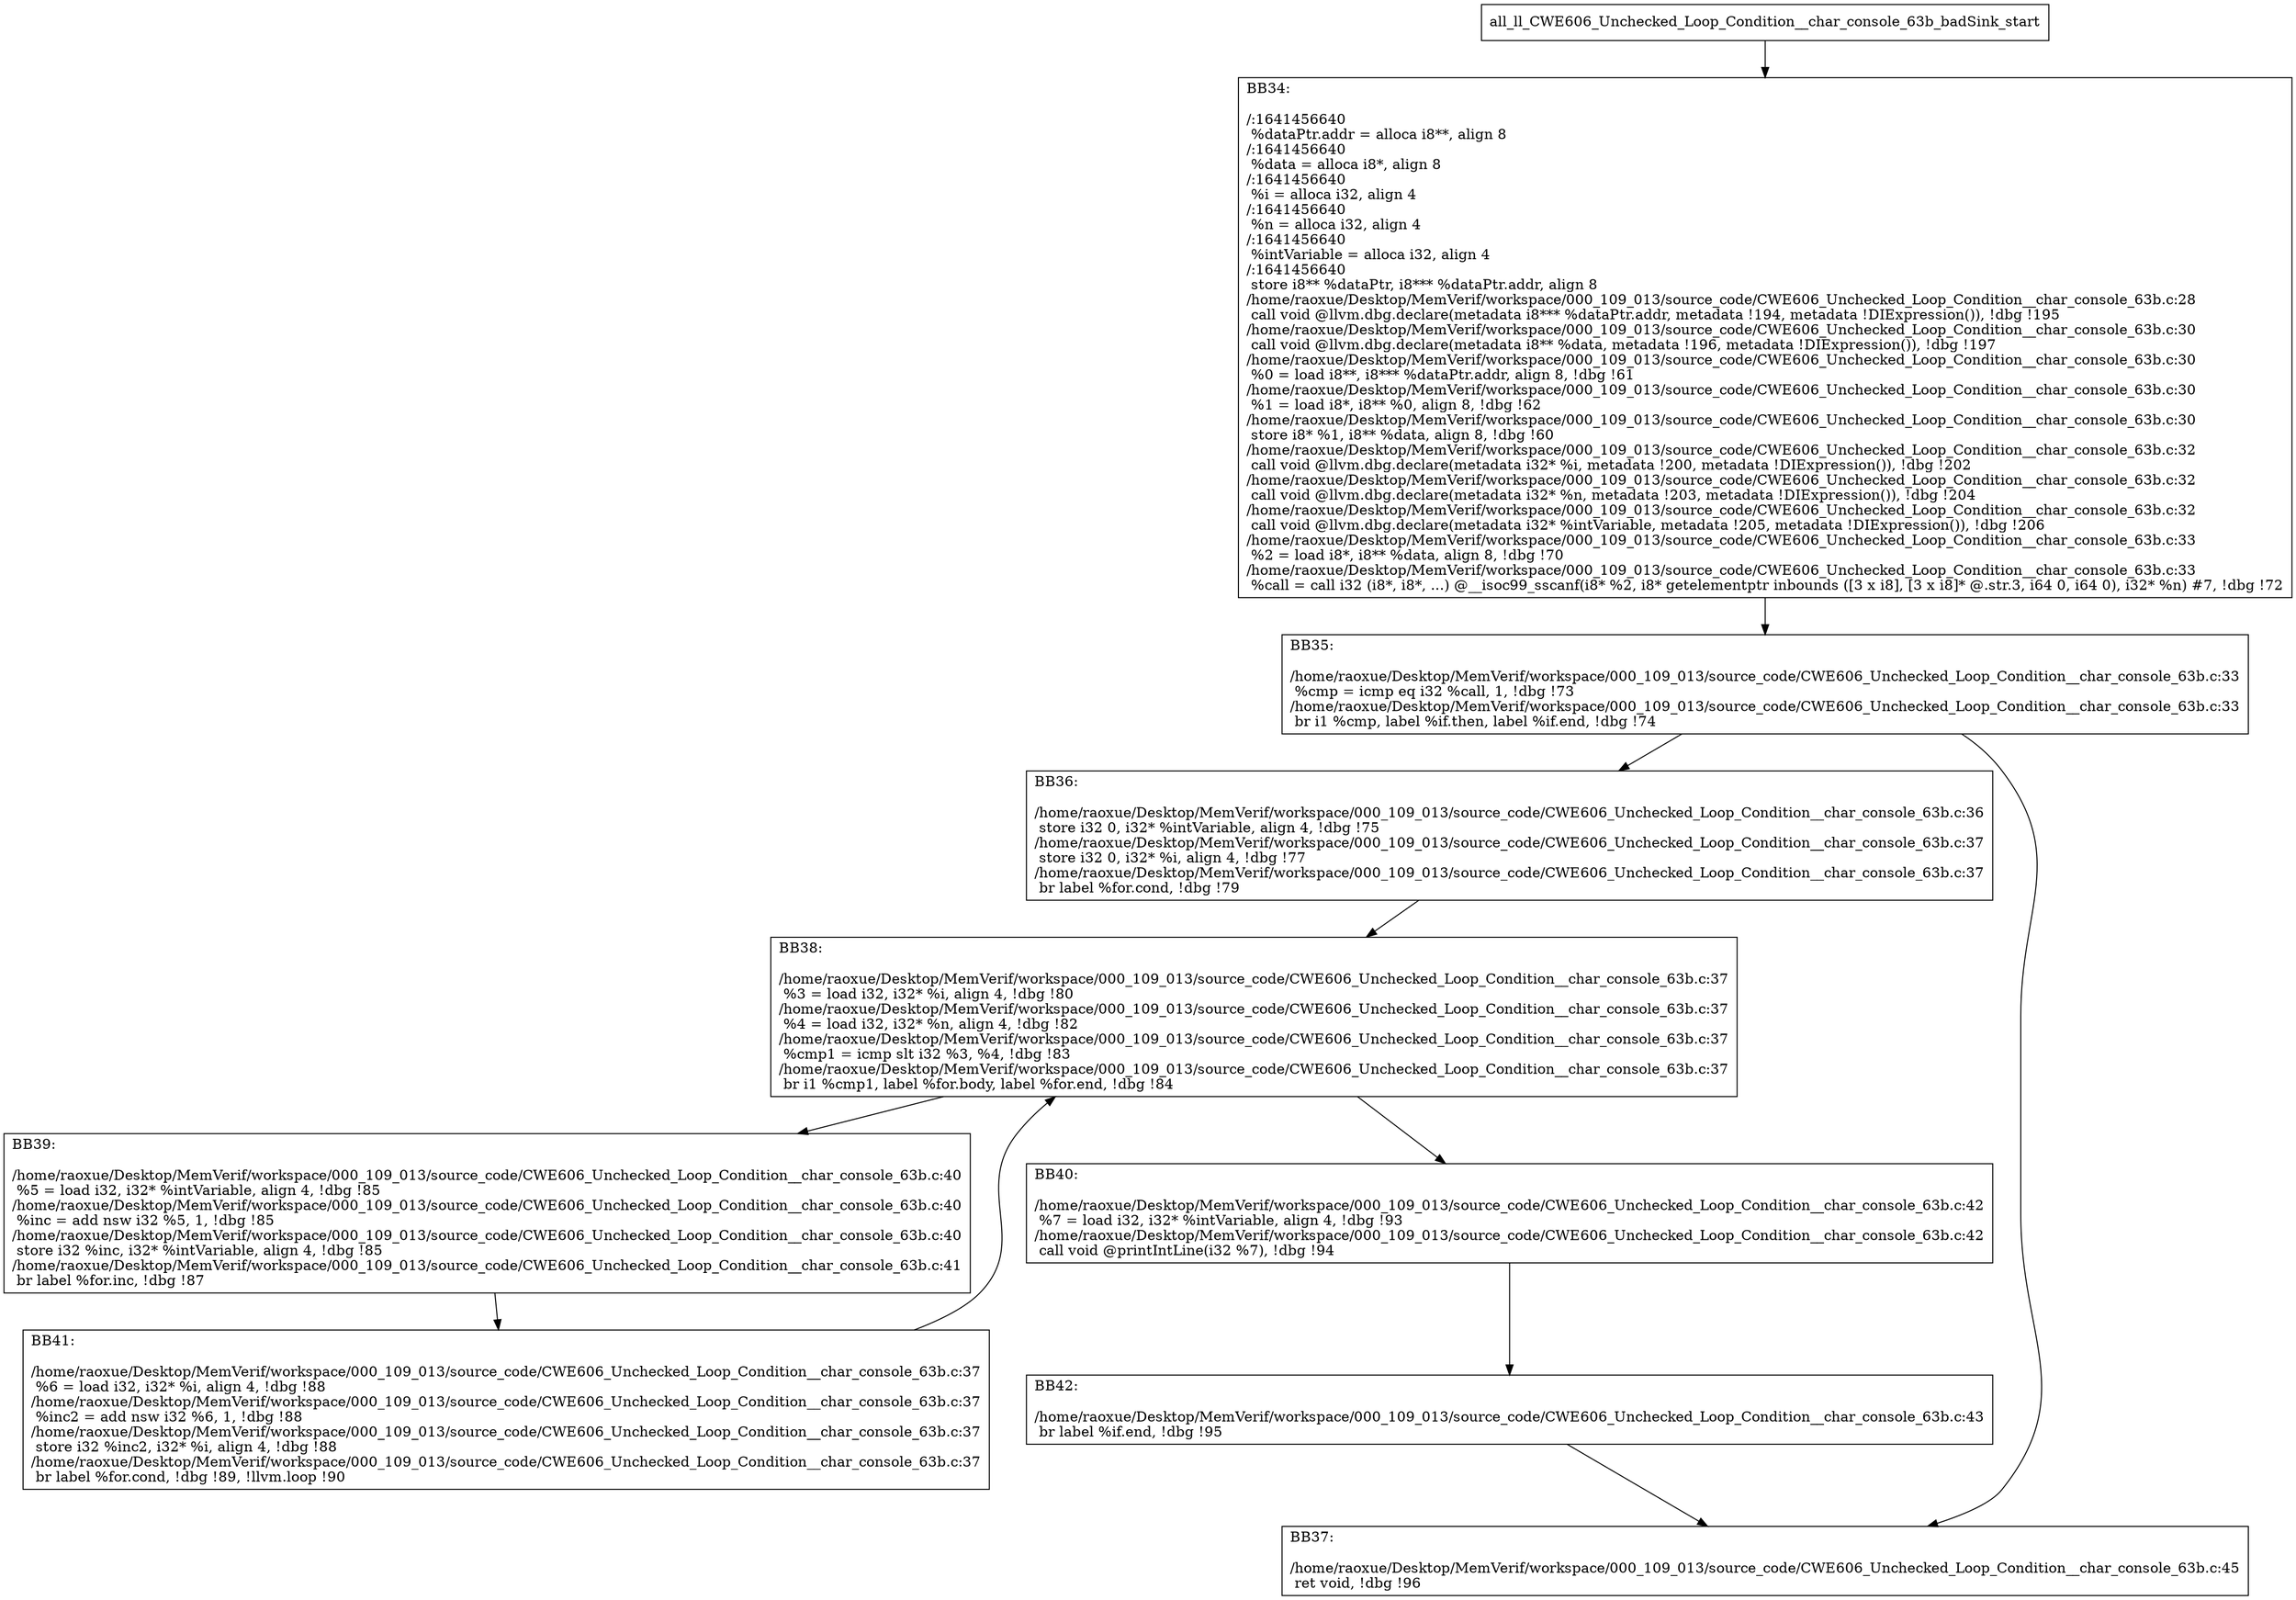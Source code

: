 digraph "CFG for'all_ll_CWE606_Unchecked_Loop_Condition__char_console_63b_badSink' function" {
	BBall_ll_CWE606_Unchecked_Loop_Condition__char_console_63b_badSink_start[shape=record,label="{all_ll_CWE606_Unchecked_Loop_Condition__char_console_63b_badSink_start}"];
	BBall_ll_CWE606_Unchecked_Loop_Condition__char_console_63b_badSink_start-> all_ll_CWE606_Unchecked_Loop_Condition__char_console_63b_badSinkBB34;
	all_ll_CWE606_Unchecked_Loop_Condition__char_console_63b_badSinkBB34 [shape=record, label="{BB34:\l\l/:1641456640\l
  %dataPtr.addr = alloca i8**, align 8\l
/:1641456640\l
  %data = alloca i8*, align 8\l
/:1641456640\l
  %i = alloca i32, align 4\l
/:1641456640\l
  %n = alloca i32, align 4\l
/:1641456640\l
  %intVariable = alloca i32, align 4\l
/:1641456640\l
  store i8** %dataPtr, i8*** %dataPtr.addr, align 8\l
/home/raoxue/Desktop/MemVerif/workspace/000_109_013/source_code/CWE606_Unchecked_Loop_Condition__char_console_63b.c:28\l
  call void @llvm.dbg.declare(metadata i8*** %dataPtr.addr, metadata !194, metadata !DIExpression()), !dbg !195\l
/home/raoxue/Desktop/MemVerif/workspace/000_109_013/source_code/CWE606_Unchecked_Loop_Condition__char_console_63b.c:30\l
  call void @llvm.dbg.declare(metadata i8** %data, metadata !196, metadata !DIExpression()), !dbg !197\l
/home/raoxue/Desktop/MemVerif/workspace/000_109_013/source_code/CWE606_Unchecked_Loop_Condition__char_console_63b.c:30\l
  %0 = load i8**, i8*** %dataPtr.addr, align 8, !dbg !61\l
/home/raoxue/Desktop/MemVerif/workspace/000_109_013/source_code/CWE606_Unchecked_Loop_Condition__char_console_63b.c:30\l
  %1 = load i8*, i8** %0, align 8, !dbg !62\l
/home/raoxue/Desktop/MemVerif/workspace/000_109_013/source_code/CWE606_Unchecked_Loop_Condition__char_console_63b.c:30\l
  store i8* %1, i8** %data, align 8, !dbg !60\l
/home/raoxue/Desktop/MemVerif/workspace/000_109_013/source_code/CWE606_Unchecked_Loop_Condition__char_console_63b.c:32\l
  call void @llvm.dbg.declare(metadata i32* %i, metadata !200, metadata !DIExpression()), !dbg !202\l
/home/raoxue/Desktop/MemVerif/workspace/000_109_013/source_code/CWE606_Unchecked_Loop_Condition__char_console_63b.c:32\l
  call void @llvm.dbg.declare(metadata i32* %n, metadata !203, metadata !DIExpression()), !dbg !204\l
/home/raoxue/Desktop/MemVerif/workspace/000_109_013/source_code/CWE606_Unchecked_Loop_Condition__char_console_63b.c:32\l
  call void @llvm.dbg.declare(metadata i32* %intVariable, metadata !205, metadata !DIExpression()), !dbg !206\l
/home/raoxue/Desktop/MemVerif/workspace/000_109_013/source_code/CWE606_Unchecked_Loop_Condition__char_console_63b.c:33\l
  %2 = load i8*, i8** %data, align 8, !dbg !70\l
/home/raoxue/Desktop/MemVerif/workspace/000_109_013/source_code/CWE606_Unchecked_Loop_Condition__char_console_63b.c:33\l
  %call = call i32 (i8*, i8*, ...) @__isoc99_sscanf(i8* %2, i8* getelementptr inbounds ([3 x i8], [3 x i8]* @.str.3, i64 0, i64 0), i32* %n) #7, !dbg !72\l
}"];
	all_ll_CWE606_Unchecked_Loop_Condition__char_console_63b_badSinkBB34-> all_ll_CWE606_Unchecked_Loop_Condition__char_console_63b_badSinkBB35;
	all_ll_CWE606_Unchecked_Loop_Condition__char_console_63b_badSinkBB35 [shape=record, label="{BB35:\l\l/home/raoxue/Desktop/MemVerif/workspace/000_109_013/source_code/CWE606_Unchecked_Loop_Condition__char_console_63b.c:33\l
  %cmp = icmp eq i32 %call, 1, !dbg !73\l
/home/raoxue/Desktop/MemVerif/workspace/000_109_013/source_code/CWE606_Unchecked_Loop_Condition__char_console_63b.c:33\l
  br i1 %cmp, label %if.then, label %if.end, !dbg !74\l
}"];
	all_ll_CWE606_Unchecked_Loop_Condition__char_console_63b_badSinkBB35-> all_ll_CWE606_Unchecked_Loop_Condition__char_console_63b_badSinkBB36;
	all_ll_CWE606_Unchecked_Loop_Condition__char_console_63b_badSinkBB35-> all_ll_CWE606_Unchecked_Loop_Condition__char_console_63b_badSinkBB37;
	all_ll_CWE606_Unchecked_Loop_Condition__char_console_63b_badSinkBB36 [shape=record, label="{BB36:\l\l/home/raoxue/Desktop/MemVerif/workspace/000_109_013/source_code/CWE606_Unchecked_Loop_Condition__char_console_63b.c:36\l
  store i32 0, i32* %intVariable, align 4, !dbg !75\l
/home/raoxue/Desktop/MemVerif/workspace/000_109_013/source_code/CWE606_Unchecked_Loop_Condition__char_console_63b.c:37\l
  store i32 0, i32* %i, align 4, !dbg !77\l
/home/raoxue/Desktop/MemVerif/workspace/000_109_013/source_code/CWE606_Unchecked_Loop_Condition__char_console_63b.c:37\l
  br label %for.cond, !dbg !79\l
}"];
	all_ll_CWE606_Unchecked_Loop_Condition__char_console_63b_badSinkBB36-> all_ll_CWE606_Unchecked_Loop_Condition__char_console_63b_badSinkBB38;
	all_ll_CWE606_Unchecked_Loop_Condition__char_console_63b_badSinkBB38 [shape=record, label="{BB38:\l\l/home/raoxue/Desktop/MemVerif/workspace/000_109_013/source_code/CWE606_Unchecked_Loop_Condition__char_console_63b.c:37\l
  %3 = load i32, i32* %i, align 4, !dbg !80\l
/home/raoxue/Desktop/MemVerif/workspace/000_109_013/source_code/CWE606_Unchecked_Loop_Condition__char_console_63b.c:37\l
  %4 = load i32, i32* %n, align 4, !dbg !82\l
/home/raoxue/Desktop/MemVerif/workspace/000_109_013/source_code/CWE606_Unchecked_Loop_Condition__char_console_63b.c:37\l
  %cmp1 = icmp slt i32 %3, %4, !dbg !83\l
/home/raoxue/Desktop/MemVerif/workspace/000_109_013/source_code/CWE606_Unchecked_Loop_Condition__char_console_63b.c:37\l
  br i1 %cmp1, label %for.body, label %for.end, !dbg !84\l
}"];
	all_ll_CWE606_Unchecked_Loop_Condition__char_console_63b_badSinkBB38-> all_ll_CWE606_Unchecked_Loop_Condition__char_console_63b_badSinkBB39;
	all_ll_CWE606_Unchecked_Loop_Condition__char_console_63b_badSinkBB38-> all_ll_CWE606_Unchecked_Loop_Condition__char_console_63b_badSinkBB40;
	all_ll_CWE606_Unchecked_Loop_Condition__char_console_63b_badSinkBB39 [shape=record, label="{BB39:\l\l/home/raoxue/Desktop/MemVerif/workspace/000_109_013/source_code/CWE606_Unchecked_Loop_Condition__char_console_63b.c:40\l
  %5 = load i32, i32* %intVariable, align 4, !dbg !85\l
/home/raoxue/Desktop/MemVerif/workspace/000_109_013/source_code/CWE606_Unchecked_Loop_Condition__char_console_63b.c:40\l
  %inc = add nsw i32 %5, 1, !dbg !85\l
/home/raoxue/Desktop/MemVerif/workspace/000_109_013/source_code/CWE606_Unchecked_Loop_Condition__char_console_63b.c:40\l
  store i32 %inc, i32* %intVariable, align 4, !dbg !85\l
/home/raoxue/Desktop/MemVerif/workspace/000_109_013/source_code/CWE606_Unchecked_Loop_Condition__char_console_63b.c:41\l
  br label %for.inc, !dbg !87\l
}"];
	all_ll_CWE606_Unchecked_Loop_Condition__char_console_63b_badSinkBB39-> all_ll_CWE606_Unchecked_Loop_Condition__char_console_63b_badSinkBB41;
	all_ll_CWE606_Unchecked_Loop_Condition__char_console_63b_badSinkBB41 [shape=record, label="{BB41:\l\l/home/raoxue/Desktop/MemVerif/workspace/000_109_013/source_code/CWE606_Unchecked_Loop_Condition__char_console_63b.c:37\l
  %6 = load i32, i32* %i, align 4, !dbg !88\l
/home/raoxue/Desktop/MemVerif/workspace/000_109_013/source_code/CWE606_Unchecked_Loop_Condition__char_console_63b.c:37\l
  %inc2 = add nsw i32 %6, 1, !dbg !88\l
/home/raoxue/Desktop/MemVerif/workspace/000_109_013/source_code/CWE606_Unchecked_Loop_Condition__char_console_63b.c:37\l
  store i32 %inc2, i32* %i, align 4, !dbg !88\l
/home/raoxue/Desktop/MemVerif/workspace/000_109_013/source_code/CWE606_Unchecked_Loop_Condition__char_console_63b.c:37\l
  br label %for.cond, !dbg !89, !llvm.loop !90\l
}"];
	all_ll_CWE606_Unchecked_Loop_Condition__char_console_63b_badSinkBB41-> all_ll_CWE606_Unchecked_Loop_Condition__char_console_63b_badSinkBB38;
	all_ll_CWE606_Unchecked_Loop_Condition__char_console_63b_badSinkBB40 [shape=record, label="{BB40:\l\l/home/raoxue/Desktop/MemVerif/workspace/000_109_013/source_code/CWE606_Unchecked_Loop_Condition__char_console_63b.c:42\l
  %7 = load i32, i32* %intVariable, align 4, !dbg !93\l
/home/raoxue/Desktop/MemVerif/workspace/000_109_013/source_code/CWE606_Unchecked_Loop_Condition__char_console_63b.c:42\l
  call void @printIntLine(i32 %7), !dbg !94\l
}"];
	all_ll_CWE606_Unchecked_Loop_Condition__char_console_63b_badSinkBB40-> all_ll_CWE606_Unchecked_Loop_Condition__char_console_63b_badSinkBB42;
	all_ll_CWE606_Unchecked_Loop_Condition__char_console_63b_badSinkBB42 [shape=record, label="{BB42:\l\l/home/raoxue/Desktop/MemVerif/workspace/000_109_013/source_code/CWE606_Unchecked_Loop_Condition__char_console_63b.c:43\l
  br label %if.end, !dbg !95\l
}"];
	all_ll_CWE606_Unchecked_Loop_Condition__char_console_63b_badSinkBB42-> all_ll_CWE606_Unchecked_Loop_Condition__char_console_63b_badSinkBB37;
	all_ll_CWE606_Unchecked_Loop_Condition__char_console_63b_badSinkBB37 [shape=record, label="{BB37:\l\l/home/raoxue/Desktop/MemVerif/workspace/000_109_013/source_code/CWE606_Unchecked_Loop_Condition__char_console_63b.c:45\l
  ret void, !dbg !96\l
}"];
}
